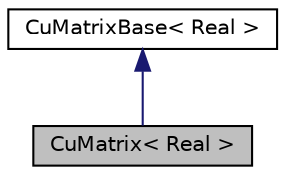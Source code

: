 digraph "CuMatrix&lt; Real &gt;"
{
  edge [fontname="Helvetica",fontsize="10",labelfontname="Helvetica",labelfontsize="10"];
  node [fontname="Helvetica",fontsize="10",shape=record];
  Node0 [label="CuMatrix\< Real \>",height=0.2,width=0.4,color="black", fillcolor="grey75", style="filled", fontcolor="black"];
  Node1 -> Node0 [dir="back",color="midnightblue",fontsize="10",style="solid",fontname="Helvetica"];
  Node1 [label="CuMatrixBase\< Real \>",height=0.2,width=0.4,color="black", fillcolor="white", style="filled",URL="$classkaldi_1_1CuMatrixBase.html",tooltip="Matrix for CUDA computing. "];
}
